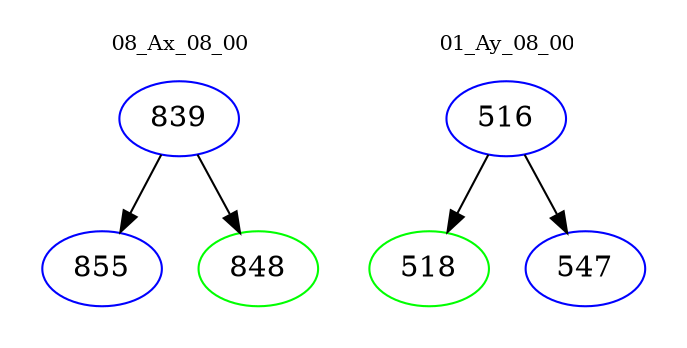 digraph{
subgraph cluster_0 {
color = white
label = "08_Ax_08_00";
fontsize=10;
T0_839 [label="839", color="blue"]
T0_839 -> T0_855 [color="black"]
T0_855 [label="855", color="blue"]
T0_839 -> T0_848 [color="black"]
T0_848 [label="848", color="green"]
}
subgraph cluster_1 {
color = white
label = "01_Ay_08_00";
fontsize=10;
T1_516 [label="516", color="blue"]
T1_516 -> T1_518 [color="black"]
T1_518 [label="518", color="green"]
T1_516 -> T1_547 [color="black"]
T1_547 [label="547", color="blue"]
}
}
